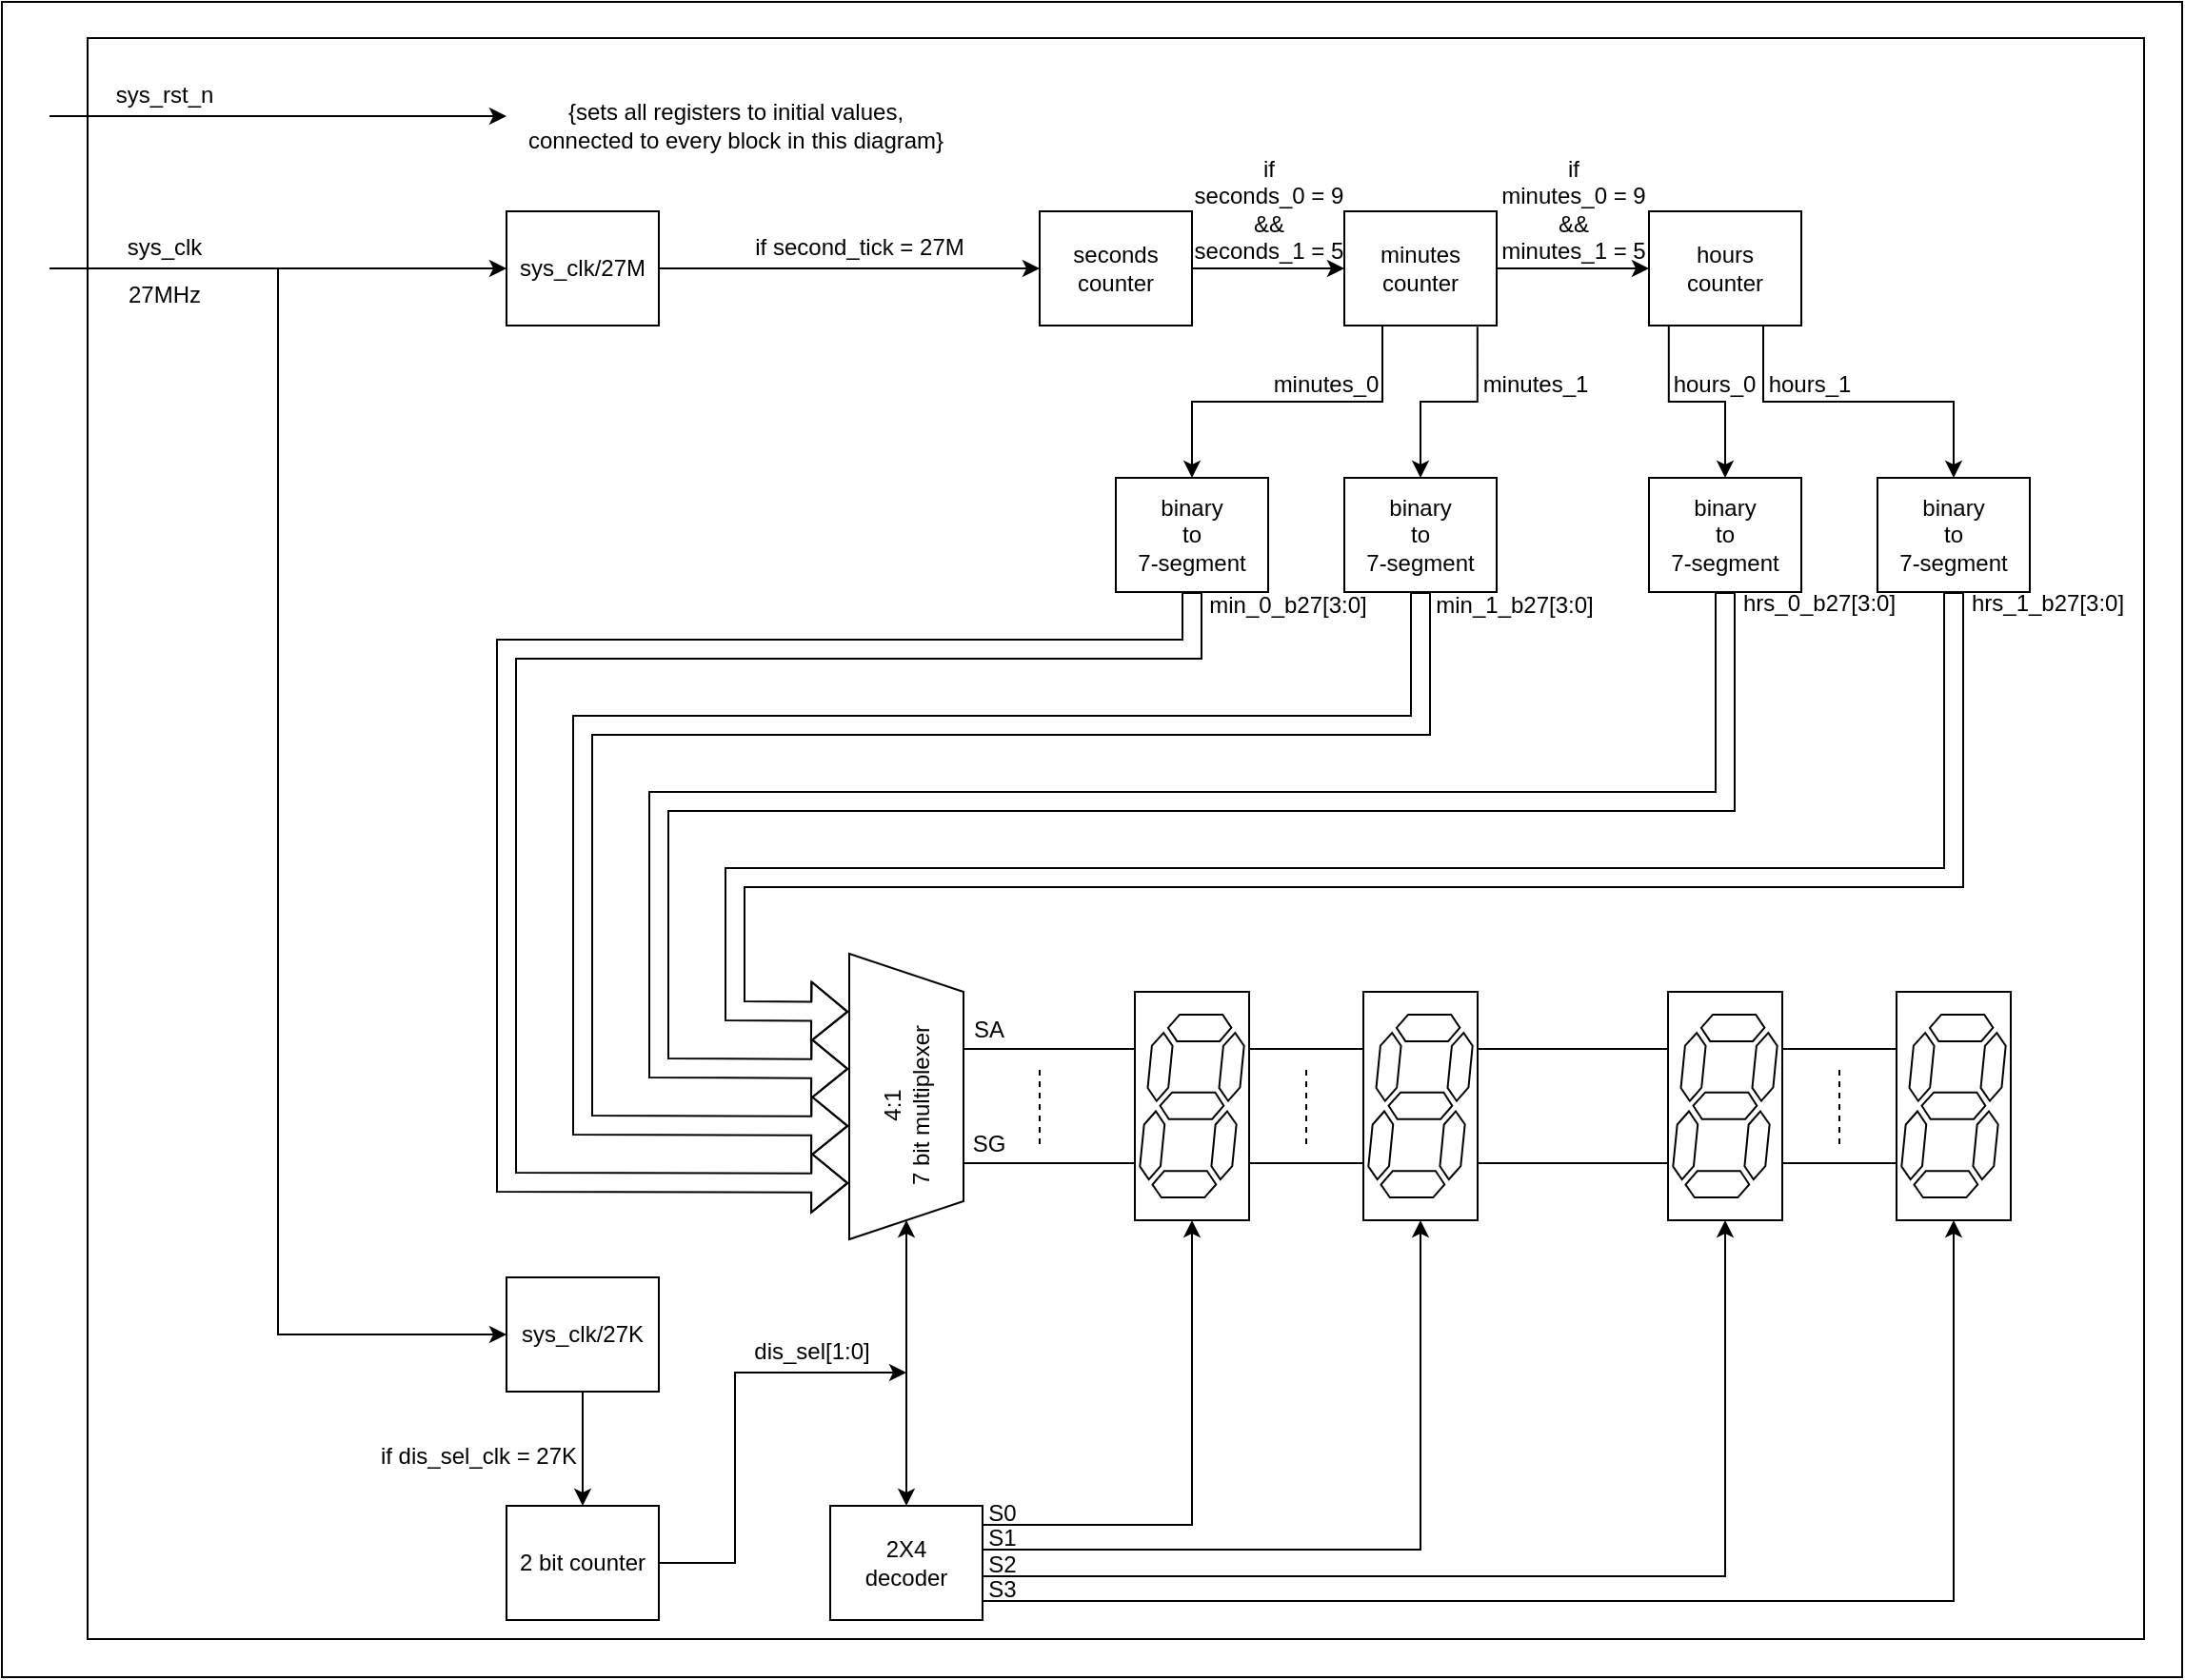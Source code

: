 <mxfile version="20.8.10" type="device" pages="2"><diagram id="sX6RUvmMscuLq3hn2tHp" name="digital_clock - overall system architecture"><mxGraphModel dx="1912" dy="1075" grid="1" gridSize="10" guides="1" tooltips="1" connect="1" arrows="1" fold="1" page="1" pageScale="1" pageWidth="850" pageHeight="1100" math="0" shadow="0"><root><mxCell id="0"/><mxCell id="1" parent="0"/><mxCell id="36Hyo02Ggy6H_4iULHzc-2" value="" style="group" vertex="1" connectable="0" parent="1"><mxGeometry x="80" y="80" width="1145" height="880" as="geometry"/></mxCell><mxCell id="36Hyo02Ggy6H_4iULHzc-1" value="" style="rounded=0;whiteSpace=wrap;html=1;" vertex="1" parent="36Hyo02Ggy6H_4iULHzc-2"><mxGeometry width="1145" height="880" as="geometry"/></mxCell><mxCell id="R2igS1ewTeo00jOuRg0L-47" value="" style="rounded=0;whiteSpace=wrap;html=1;" parent="36Hyo02Ggy6H_4iULHzc-2" vertex="1"><mxGeometry x="45" y="19" width="1080" height="841" as="geometry"/></mxCell><mxCell id="Sw6qzwPcZKCYS41KO7j7-96" value="" style="endArrow=none;html=1;rounded=0;entryX=0.75;entryY=0;entryDx=0;entryDy=0;exitX=0.75;exitY=1;exitDx=0;exitDy=0;" parent="36Hyo02Ggy6H_4iULHzc-2" source="Sw6qzwPcZKCYS41KO7j7-89" edge="1"><mxGeometry width="50" height="50" relative="1" as="geometry"><mxPoint x="505" y="780" as="sourcePoint"/><mxPoint x="505" y="610" as="targetPoint"/></mxGeometry></mxCell><mxCell id="Sw6qzwPcZKCYS41KO7j7-2" value="sys_clk" style="text;html=1;align=center;verticalAlign=middle;resizable=0;points=[];autosize=1;strokeColor=none;fillColor=none;" parent="36Hyo02Ggy6H_4iULHzc-2" vertex="1"><mxGeometry x="55" y="114" width="60" height="30" as="geometry"/></mxCell><mxCell id="Sw6qzwPcZKCYS41KO7j7-7" style="edgeStyle=orthogonalEdgeStyle;rounded=0;orthogonalLoop=1;jettySize=auto;html=1;entryX=0;entryY=0.5;entryDx=0;entryDy=0;" parent="36Hyo02Ggy6H_4iULHzc-2" source="Sw6qzwPcZKCYS41KO7j7-3" edge="1"><mxGeometry relative="1" as="geometry"><mxPoint x="545" y="140.0" as="targetPoint"/></mxGeometry></mxCell><mxCell id="Sw6qzwPcZKCYS41KO7j7-3" value="sys_clk/27M" style="rounded=0;whiteSpace=wrap;html=1;" parent="36Hyo02Ggy6H_4iULHzc-2" vertex="1"><mxGeometry x="265" y="110" width="80" height="60" as="geometry"/></mxCell><mxCell id="Sw6qzwPcZKCYS41KO7j7-12" value="minutes counter" style="rounded=0;whiteSpace=wrap;html=1;" parent="36Hyo02Ggy6H_4iULHzc-2" vertex="1"><mxGeometry x="705" y="110" width="80" height="60" as="geometry"/></mxCell><mxCell id="Sw6qzwPcZKCYS41KO7j7-13" value="hours &lt;br&gt;counter" style="rounded=0;whiteSpace=wrap;html=1;" parent="36Hyo02Ggy6H_4iULHzc-2" vertex="1"><mxGeometry x="865" y="110" width="80" height="60" as="geometry"/></mxCell><mxCell id="Sw6qzwPcZKCYS41KO7j7-11" style="edgeStyle=orthogonalEdgeStyle;rounded=0;orthogonalLoop=1;jettySize=auto;html=1;entryX=0;entryY=0.5;entryDx=0;entryDy=0;" parent="36Hyo02Ggy6H_4iULHzc-2" source="Sw6qzwPcZKCYS41KO7j7-12" target="Sw6qzwPcZKCYS41KO7j7-13" edge="1"><mxGeometry relative="1" as="geometry"/></mxCell><mxCell id="Sw6qzwPcZKCYS41KO7j7-16" style="edgeStyle=orthogonalEdgeStyle;rounded=0;orthogonalLoop=1;jettySize=auto;html=1;entryX=0;entryY=0.5;entryDx=0;entryDy=0;" parent="36Hyo02Ggy6H_4iULHzc-2" source="Sw6qzwPcZKCYS41KO7j7-15" target="Sw6qzwPcZKCYS41KO7j7-12" edge="1"><mxGeometry relative="1" as="geometry"/></mxCell><mxCell id="Sw6qzwPcZKCYS41KO7j7-15" value="seconds counter" style="rounded=0;whiteSpace=wrap;html=1;" parent="36Hyo02Ggy6H_4iULHzc-2" vertex="1"><mxGeometry x="545" y="110" width="80" height="60" as="geometry"/></mxCell><mxCell id="Sw6qzwPcZKCYS41KO7j7-18" value="&lt;br style=&quot;border-color: var(--border-color);&quot;&gt;27MHz" style="text;html=1;align=center;verticalAlign=middle;resizable=0;points=[];autosize=1;strokeColor=none;fillColor=none;" parent="36Hyo02Ggy6H_4iULHzc-2" vertex="1"><mxGeometry x="55" y="126" width="60" height="40" as="geometry"/></mxCell><mxCell id="Sw6qzwPcZKCYS41KO7j7-97" value="" style="endArrow=none;html=1;rounded=0;entryX=0.25;entryY=1;entryDx=0;entryDy=0;" parent="36Hyo02Ggy6H_4iULHzc-2" target="Sw6qzwPcZKCYS41KO7j7-89" edge="1"><mxGeometry width="50" height="50" relative="1" as="geometry"><mxPoint x="505" y="550" as="sourcePoint"/><mxPoint x="555" y="500" as="targetPoint"/></mxGeometry></mxCell><mxCell id="Sw6qzwPcZKCYS41KO7j7-20" value="binary&lt;br&gt;to&lt;br&gt;7-segment" style="rounded=0;whiteSpace=wrap;html=1;" parent="36Hyo02Ggy6H_4iULHzc-2" vertex="1"><mxGeometry x="585" y="250" width="80" height="60" as="geometry"/></mxCell><mxCell id="Sw6qzwPcZKCYS41KO7j7-22" style="edgeStyle=orthogonalEdgeStyle;rounded=0;orthogonalLoop=1;jettySize=auto;html=1;exitX=0.5;exitY=1;exitDx=0;exitDy=0;entryX=0.5;entryY=0;entryDx=0;entryDy=0;" parent="36Hyo02Ggy6H_4iULHzc-2" source="Sw6qzwPcZKCYS41KO7j7-12" target="Sw6qzwPcZKCYS41KO7j7-20" edge="1"><mxGeometry relative="1" as="geometry"><Array as="points"><mxPoint x="725" y="170"/><mxPoint x="725" y="210"/><mxPoint x="625" y="210"/></Array></mxGeometry></mxCell><mxCell id="Sw6qzwPcZKCYS41KO7j7-21" value="binary&lt;br style=&quot;border-color: var(--border-color);&quot;&gt;to&lt;br style=&quot;border-color: var(--border-color);&quot;&gt;7-segment" style="rounded=0;whiteSpace=wrap;html=1;" parent="36Hyo02Ggy6H_4iULHzc-2" vertex="1"><mxGeometry x="705" y="250" width="80" height="60" as="geometry"/></mxCell><mxCell id="Sw6qzwPcZKCYS41KO7j7-24" style="edgeStyle=orthogonalEdgeStyle;rounded=0;orthogonalLoop=1;jettySize=auto;html=1;entryX=0.5;entryY=0;entryDx=0;entryDy=0;exitX=0.874;exitY=1.01;exitDx=0;exitDy=0;exitPerimeter=0;" parent="36Hyo02Ggy6H_4iULHzc-2" source="Sw6qzwPcZKCYS41KO7j7-12" target="Sw6qzwPcZKCYS41KO7j7-21" edge="1"><mxGeometry relative="1" as="geometry"/></mxCell><mxCell id="Sw6qzwPcZKCYS41KO7j7-29" value="binary&lt;br&gt;to&lt;br&gt;7-segment" style="rounded=0;whiteSpace=wrap;html=1;" parent="36Hyo02Ggy6H_4iULHzc-2" vertex="1"><mxGeometry x="865" y="250" width="80" height="60" as="geometry"/></mxCell><mxCell id="Sw6qzwPcZKCYS41KO7j7-31" style="edgeStyle=orthogonalEdgeStyle;rounded=0;orthogonalLoop=1;jettySize=auto;html=1;exitX=0.13;exitY=1.002;exitDx=0;exitDy=0;entryX=0.5;entryY=0;entryDx=0;entryDy=0;exitPerimeter=0;" parent="36Hyo02Ggy6H_4iULHzc-2" source="Sw6qzwPcZKCYS41KO7j7-13" target="Sw6qzwPcZKCYS41KO7j7-29" edge="1"><mxGeometry relative="1" as="geometry"/></mxCell><mxCell id="Sw6qzwPcZKCYS41KO7j7-30" value="binary&lt;br style=&quot;border-color: var(--border-color);&quot;&gt;to&lt;br style=&quot;border-color: var(--border-color);&quot;&gt;7-segment" style="rounded=0;whiteSpace=wrap;html=1;" parent="36Hyo02Ggy6H_4iULHzc-2" vertex="1"><mxGeometry x="985" y="250" width="80" height="60" as="geometry"/></mxCell><mxCell id="Sw6qzwPcZKCYS41KO7j7-32" style="edgeStyle=orthogonalEdgeStyle;rounded=0;orthogonalLoop=1;jettySize=auto;html=1;exitX=0.75;exitY=1;exitDx=0;exitDy=0;entryX=0.5;entryY=0;entryDx=0;entryDy=0;" parent="36Hyo02Ggy6H_4iULHzc-2" source="Sw6qzwPcZKCYS41KO7j7-13" target="Sw6qzwPcZKCYS41KO7j7-30" edge="1"><mxGeometry relative="1" as="geometry"/></mxCell><mxCell id="Sw6qzwPcZKCYS41KO7j7-38" value="sys_clk/27K" style="rounded=0;whiteSpace=wrap;html=1;" parent="36Hyo02Ggy6H_4iULHzc-2" vertex="1"><mxGeometry x="265" y="670" width="80" height="60" as="geometry"/></mxCell><mxCell id="Sw6qzwPcZKCYS41KO7j7-85" value="" style="group" parent="36Hyo02Ggy6H_4iULHzc-2" vertex="1" connectable="0"><mxGeometry x="875" y="520" width="60" height="120" as="geometry"/></mxCell><mxCell id="Sw6qzwPcZKCYS41KO7j7-86" value="" style="rounded=0;whiteSpace=wrap;html=1;direction=south;" parent="Sw6qzwPcZKCYS41KO7j7-85" vertex="1"><mxGeometry width="60" height="120" as="geometry"/></mxCell><mxCell id="Sw6qzwPcZKCYS41KO7j7-87" value="" style="verticalLabelPosition=bottom;shadow=0;dashed=0;align=center;html=1;verticalAlign=top;shape=mxgraph.electrical.opto_electronics.7_segment_display;pointerEvents=1;" parent="Sw6qzwPcZKCYS41KO7j7-85" vertex="1"><mxGeometry x="2.65" y="11.95" width="54.7" height="96.1" as="geometry"/></mxCell><mxCell id="Sw6qzwPcZKCYS41KO7j7-88" value="" style="group" parent="36Hyo02Ggy6H_4iULHzc-2" vertex="1" connectable="0"><mxGeometry x="995" y="520" width="60" height="120" as="geometry"/></mxCell><mxCell id="Sw6qzwPcZKCYS41KO7j7-89" value="" style="rounded=0;whiteSpace=wrap;html=1;direction=south;" parent="Sw6qzwPcZKCYS41KO7j7-88" vertex="1"><mxGeometry width="60" height="120" as="geometry"/></mxCell><mxCell id="Sw6qzwPcZKCYS41KO7j7-90" value="" style="verticalLabelPosition=bottom;shadow=0;dashed=0;align=center;html=1;verticalAlign=top;shape=mxgraph.electrical.opto_electronics.7_segment_display;pointerEvents=1;" parent="Sw6qzwPcZKCYS41KO7j7-88" vertex="1"><mxGeometry x="2.65" y="11.95" width="54.7" height="96.1" as="geometry"/></mxCell><mxCell id="Sw6qzwPcZKCYS41KO7j7-79" value="" style="group" parent="36Hyo02Ggy6H_4iULHzc-2" vertex="1" connectable="0"><mxGeometry x="595" y="520" width="60" height="120" as="geometry"/></mxCell><mxCell id="Sw6qzwPcZKCYS41KO7j7-80" value="" style="rounded=0;whiteSpace=wrap;html=1;direction=south;" parent="Sw6qzwPcZKCYS41KO7j7-79" vertex="1"><mxGeometry width="60" height="120" as="geometry"/></mxCell><mxCell id="Sw6qzwPcZKCYS41KO7j7-81" value="" style="verticalLabelPosition=bottom;shadow=0;dashed=0;align=center;html=1;verticalAlign=top;shape=mxgraph.electrical.opto_electronics.7_segment_display;pointerEvents=1;" parent="Sw6qzwPcZKCYS41KO7j7-79" vertex="1"><mxGeometry x="2.65" y="11.95" width="54.7" height="96.1" as="geometry"/></mxCell><mxCell id="Sw6qzwPcZKCYS41KO7j7-82" value="" style="group" parent="36Hyo02Ggy6H_4iULHzc-2" vertex="1" connectable="0"><mxGeometry x="715" y="520" width="60" height="120" as="geometry"/></mxCell><mxCell id="Sw6qzwPcZKCYS41KO7j7-83" value="" style="rounded=0;whiteSpace=wrap;html=1;direction=south;" parent="Sw6qzwPcZKCYS41KO7j7-82" vertex="1"><mxGeometry width="60" height="120" as="geometry"/></mxCell><mxCell id="Sw6qzwPcZKCYS41KO7j7-84" value="" style="verticalLabelPosition=bottom;shadow=0;dashed=0;align=center;html=1;verticalAlign=top;shape=mxgraph.electrical.opto_electronics.7_segment_display;pointerEvents=1;" parent="Sw6qzwPcZKCYS41KO7j7-82" vertex="1"><mxGeometry x="2.65" y="11.95" width="54.7" height="96.1" as="geometry"/></mxCell><mxCell id="Sw6qzwPcZKCYS41KO7j7-98" value="" style="endArrow=none;html=1;rounded=0;dashed=1;" parent="36Hyo02Ggy6H_4iULHzc-2" edge="1"><mxGeometry width="50" height="50" relative="1" as="geometry"><mxPoint x="545" y="600" as="sourcePoint"/><mxPoint x="545" y="560" as="targetPoint"/></mxGeometry></mxCell><mxCell id="R2igS1ewTeo00jOuRg0L-1" value="" style="endArrow=none;html=1;rounded=0;dashed=1;" parent="36Hyo02Ggy6H_4iULHzc-2" edge="1"><mxGeometry width="50" height="50" relative="1" as="geometry"><mxPoint x="685" y="600" as="sourcePoint"/><mxPoint x="685" y="560" as="targetPoint"/></mxGeometry></mxCell><mxCell id="R2igS1ewTeo00jOuRg0L-3" value="" style="endArrow=none;html=1;rounded=0;dashed=1;" parent="36Hyo02Ggy6H_4iULHzc-2" edge="1"><mxGeometry width="50" height="50" relative="1" as="geometry"><mxPoint x="965" y="600" as="sourcePoint"/><mxPoint x="965" y="560" as="targetPoint"/></mxGeometry></mxCell><mxCell id="R2igS1ewTeo00jOuRg0L-4" value="SA" style="text;html=1;align=center;verticalAlign=middle;resizable=0;points=[];autosize=1;strokeColor=none;fillColor=none;" parent="36Hyo02Ggy6H_4iULHzc-2" vertex="1"><mxGeometry x="498" y="525" width="40" height="30" as="geometry"/></mxCell><mxCell id="R2igS1ewTeo00jOuRg0L-5" value="SG" style="text;html=1;align=center;verticalAlign=middle;resizable=0;points=[];autosize=1;strokeColor=none;fillColor=none;" parent="36Hyo02Ggy6H_4iULHzc-2" vertex="1"><mxGeometry x="498" y="585" width="40" height="30" as="geometry"/></mxCell><mxCell id="R2igS1ewTeo00jOuRg0L-6" value="" style="shape=flexArrow;endArrow=classic;html=1;rounded=0;exitX=0.5;exitY=1;exitDx=0;exitDy=0;entryX=0.837;entryY=1.007;entryDx=0;entryDy=0;entryPerimeter=0;" parent="36Hyo02Ggy6H_4iULHzc-2" source="Sw6qzwPcZKCYS41KO7j7-20" edge="1"><mxGeometry width="50" height="50" relative="1" as="geometry"><mxPoint x="435" y="350" as="sourcePoint"/><mxPoint x="444.58" y="620.44" as="targetPoint"/><Array as="points"><mxPoint x="625" y="340"/><mxPoint x="265" y="340"/><mxPoint x="265" y="620"/></Array></mxGeometry></mxCell><mxCell id="R2igS1ewTeo00jOuRg0L-7" value="" style="shape=flexArrow;endArrow=classic;html=1;rounded=0;exitX=0.5;exitY=1;exitDx=0;exitDy=0;entryX=0.837;entryY=1.007;entryDx=0;entryDy=0;entryPerimeter=0;" parent="36Hyo02Ggy6H_4iULHzc-2" source="Sw6qzwPcZKCYS41KO7j7-21" edge="1"><mxGeometry width="50" height="50" relative="1" as="geometry"><mxPoint x="625" y="280" as="sourcePoint"/><mxPoint x="444.58" y="590.44" as="targetPoint"/><Array as="points"><mxPoint x="745" y="380"/><mxPoint x="305" y="380"/><mxPoint x="305" y="590"/></Array></mxGeometry></mxCell><mxCell id="R2igS1ewTeo00jOuRg0L-9" value="" style="shape=flexArrow;endArrow=classic;html=1;rounded=0;exitX=0.5;exitY=1;exitDx=0;exitDy=0;entryX=0.837;entryY=1.007;entryDx=0;entryDy=0;entryPerimeter=0;" parent="36Hyo02Ggy6H_4iULHzc-2" source="Sw6qzwPcZKCYS41KO7j7-29" edge="1"><mxGeometry width="50" height="50" relative="1" as="geometry"><mxPoint x="745" y="280" as="sourcePoint"/><mxPoint x="444.58" y="560.44" as="targetPoint"/><Array as="points"><mxPoint x="905" y="420"/><mxPoint x="345" y="420"/><mxPoint x="345" y="560"/></Array></mxGeometry></mxCell><mxCell id="R2igS1ewTeo00jOuRg0L-10" value="" style="shape=trapezoid;perimeter=trapezoidPerimeter;whiteSpace=wrap;html=1;fixedSize=1;direction=south;" parent="36Hyo02Ggy6H_4iULHzc-2" vertex="1"><mxGeometry x="445" y="500" width="60" height="150" as="geometry"/></mxCell><mxCell id="R2igS1ewTeo00jOuRg0L-11" value="" style="shape=flexArrow;endArrow=classic;html=1;rounded=0;exitX=0.5;exitY=1;exitDx=0;exitDy=0;entryX=0.837;entryY=1.007;entryDx=0;entryDy=0;entryPerimeter=0;" parent="36Hyo02Ggy6H_4iULHzc-2" source="Sw6qzwPcZKCYS41KO7j7-30" edge="1"><mxGeometry width="50" height="50" relative="1" as="geometry"><mxPoint x="905" y="280" as="sourcePoint"/><mxPoint x="444.58" y="530.44" as="targetPoint"/><Array as="points"><mxPoint x="1025" y="460"/><mxPoint x="385" y="460"/><mxPoint x="385" y="530"/></Array></mxGeometry></mxCell><mxCell id="R2igS1ewTeo00jOuRg0L-13" value="2 bit counter" style="rounded=0;whiteSpace=wrap;html=1;" parent="36Hyo02Ggy6H_4iULHzc-2" vertex="1"><mxGeometry x="265" y="790" width="80" height="60" as="geometry"/></mxCell><mxCell id="R2igS1ewTeo00jOuRg0L-14" value="" style="edgeStyle=orthogonalEdgeStyle;rounded=0;orthogonalLoop=1;jettySize=auto;html=1;" parent="36Hyo02Ggy6H_4iULHzc-2" source="Sw6qzwPcZKCYS41KO7j7-38" target="R2igS1ewTeo00jOuRg0L-13" edge="1"><mxGeometry relative="1" as="geometry"/></mxCell><mxCell id="R2igS1ewTeo00jOuRg0L-16" value="" style="endArrow=classic;html=1;rounded=0;entryX=0;entryY=0.5;entryDx=0;entryDy=0;" parent="36Hyo02Ggy6H_4iULHzc-2" target="Sw6qzwPcZKCYS41KO7j7-3" edge="1"><mxGeometry width="50" height="50" relative="1" as="geometry"><mxPoint x="25" y="140" as="sourcePoint"/><mxPoint x="75" y="90" as="targetPoint"/></mxGeometry></mxCell><mxCell id="R2igS1ewTeo00jOuRg0L-17" value="" style="endArrow=classic;html=1;rounded=0;entryX=0;entryY=0.5;entryDx=0;entryDy=0;" parent="36Hyo02Ggy6H_4iULHzc-2" target="Sw6qzwPcZKCYS41KO7j7-38" edge="1"><mxGeometry width="50" height="50" relative="1" as="geometry"><mxPoint x="145" y="140" as="sourcePoint"/><mxPoint x="265" y="705" as="targetPoint"/><Array as="points"><mxPoint x="145" y="700"/></Array></mxGeometry></mxCell><mxCell id="R2igS1ewTeo00jOuRg0L-26" value="4:1 &lt;br&gt;7 bit multiplexer" style="text;html=1;align=center;verticalAlign=middle;resizable=0;points=[];autosize=1;strokeColor=none;fillColor=none;rotation=270;" parent="36Hyo02Ggy6H_4iULHzc-2" vertex="1"><mxGeometry x="420" y="560" width="110" height="40" as="geometry"/></mxCell><mxCell id="R2igS1ewTeo00jOuRg0L-28" value="2X4&lt;br&gt;decoder" style="rounded=0;whiteSpace=wrap;html=1;" parent="36Hyo02Ggy6H_4iULHzc-2" vertex="1"><mxGeometry x="435" y="790" width="80" height="60" as="geometry"/></mxCell><mxCell id="R2igS1ewTeo00jOuRg0L-32" value="" style="endArrow=classic;startArrow=classic;html=1;rounded=0;entryX=1;entryY=0.5;entryDx=0;entryDy=0;exitX=0.5;exitY=0;exitDx=0;exitDy=0;" parent="36Hyo02Ggy6H_4iULHzc-2" source="R2igS1ewTeo00jOuRg0L-28" target="R2igS1ewTeo00jOuRg0L-10" edge="1"><mxGeometry width="50" height="50" relative="1" as="geometry"><mxPoint x="425" y="730" as="sourcePoint"/><mxPoint x="475" y="680" as="targetPoint"/><Array as="points"/></mxGeometry></mxCell><mxCell id="R2igS1ewTeo00jOuRg0L-34" value="" style="endArrow=classic;html=1;rounded=0;exitX=1;exitY=0.5;exitDx=0;exitDy=0;" parent="36Hyo02Ggy6H_4iULHzc-2" source="R2igS1ewTeo00jOuRg0L-13" edge="1"><mxGeometry width="50" height="50" relative="1" as="geometry"><mxPoint x="215" y="1060" as="sourcePoint"/><mxPoint x="475" y="720" as="targetPoint"/><Array as="points"><mxPoint x="385" y="820"/><mxPoint x="385" y="720"/></Array></mxGeometry></mxCell><mxCell id="R2igS1ewTeo00jOuRg0L-35" value="" style="endArrow=classic;html=1;rounded=0;entryX=1;entryY=0.5;entryDx=0;entryDy=0;" parent="36Hyo02Ggy6H_4iULHzc-2" target="Sw6qzwPcZKCYS41KO7j7-80" edge="1"><mxGeometry width="50" height="50" relative="1" as="geometry"><mxPoint x="515" y="800" as="sourcePoint"/><mxPoint x="565" y="750" as="targetPoint"/><Array as="points"><mxPoint x="625" y="800"/></Array></mxGeometry></mxCell><mxCell id="R2igS1ewTeo00jOuRg0L-36" value="" style="endArrow=classic;html=1;rounded=0;entryX=1;entryY=0.5;entryDx=0;entryDy=0;" parent="36Hyo02Ggy6H_4iULHzc-2" target="Sw6qzwPcZKCYS41KO7j7-86" edge="1"><mxGeometry width="50" height="50" relative="1" as="geometry"><mxPoint x="515" y="827" as="sourcePoint"/><mxPoint x="565" y="777" as="targetPoint"/><Array as="points"><mxPoint x="905" y="827"/></Array></mxGeometry></mxCell><mxCell id="R2igS1ewTeo00jOuRg0L-37" value="" style="endArrow=classic;html=1;rounded=0;entryX=1;entryY=0.5;entryDx=0;entryDy=0;" parent="36Hyo02Ggy6H_4iULHzc-2" target="Sw6qzwPcZKCYS41KO7j7-89" edge="1"><mxGeometry width="50" height="50" relative="1" as="geometry"><mxPoint x="515" y="840" as="sourcePoint"/><mxPoint x="565" y="790" as="targetPoint"/><Array as="points"><mxPoint x="1025" y="840"/></Array></mxGeometry></mxCell><mxCell id="R2igS1ewTeo00jOuRg0L-38" value="" style="endArrow=classic;html=1;rounded=0;entryX=1;entryY=0.5;entryDx=0;entryDy=0;" parent="36Hyo02Ggy6H_4iULHzc-2" target="Sw6qzwPcZKCYS41KO7j7-83" edge="1"><mxGeometry width="50" height="50" relative="1" as="geometry"><mxPoint x="515" y="813" as="sourcePoint"/><mxPoint x="565" y="763" as="targetPoint"/><Array as="points"><mxPoint x="745" y="813"/></Array></mxGeometry></mxCell><mxCell id="R2igS1ewTeo00jOuRg0L-39" value="S0" style="text;html=1;align=center;verticalAlign=middle;resizable=0;points=[];autosize=1;strokeColor=none;fillColor=none;" parent="36Hyo02Ggy6H_4iULHzc-2" vertex="1"><mxGeometry x="505" y="779" width="40" height="30" as="geometry"/></mxCell><mxCell id="R2igS1ewTeo00jOuRg0L-40" value="S1" style="text;html=1;align=center;verticalAlign=middle;resizable=0;points=[];autosize=1;strokeColor=none;fillColor=none;" parent="36Hyo02Ggy6H_4iULHzc-2" vertex="1"><mxGeometry x="505" y="792" width="40" height="30" as="geometry"/></mxCell><mxCell id="R2igS1ewTeo00jOuRg0L-41" value="S2" style="text;html=1;align=center;verticalAlign=middle;resizable=0;points=[];autosize=1;strokeColor=none;fillColor=none;" parent="36Hyo02Ggy6H_4iULHzc-2" vertex="1"><mxGeometry x="505" y="806" width="40" height="30" as="geometry"/></mxCell><mxCell id="R2igS1ewTeo00jOuRg0L-42" value="S3" style="text;html=1;align=center;verticalAlign=middle;resizable=0;points=[];autosize=1;strokeColor=none;fillColor=none;" parent="36Hyo02Ggy6H_4iULHzc-2" vertex="1"><mxGeometry x="505" y="819" width="40" height="30" as="geometry"/></mxCell><mxCell id="R2igS1ewTeo00jOuRg0L-44" value="" style="endArrow=classic;html=1;rounded=0;" parent="36Hyo02Ggy6H_4iULHzc-2" edge="1"><mxGeometry width="50" height="50" relative="1" as="geometry"><mxPoint x="25" y="60" as="sourcePoint"/><mxPoint x="265" y="60" as="targetPoint"/></mxGeometry></mxCell><mxCell id="R2igS1ewTeo00jOuRg0L-45" value="sys_rst_n" style="text;html=1;align=center;verticalAlign=middle;resizable=0;points=[];autosize=1;strokeColor=none;fillColor=none;" parent="36Hyo02Ggy6H_4iULHzc-2" vertex="1"><mxGeometry x="50" y="34" width="70" height="30" as="geometry"/></mxCell><mxCell id="R2igS1ewTeo00jOuRg0L-46" value="{sets all registers to initial values, &lt;br&gt;connected to every block in this diagram}" style="text;html=1;align=center;verticalAlign=middle;resizable=0;points=[];autosize=1;strokeColor=none;fillColor=none;" parent="36Hyo02Ggy6H_4iULHzc-2" vertex="1"><mxGeometry x="265" y="45" width="240" height="40" as="geometry"/></mxCell><mxCell id="WEWi_Znppz9vRIOF8yCt-1" value="if second_tick = 27M" style="text;html=1;align=center;verticalAlign=middle;resizable=0;points=[];autosize=1;strokeColor=none;fillColor=none;" vertex="1" parent="36Hyo02Ggy6H_4iULHzc-2"><mxGeometry x="385" y="114" width="130" height="30" as="geometry"/></mxCell><mxCell id="TRpmfW_ZMl8k02tqABVZ-1" value="if&lt;br style=&quot;border-color: var(--border-color);&quot;&gt;minutes_0 = 9&lt;br style=&quot;border-color: var(--border-color);&quot;&gt;&amp;amp;&amp;amp;&lt;br style=&quot;border-color: var(--border-color);&quot;&gt;minutes_1 = 5" style="text;html=1;align=center;verticalAlign=middle;resizable=0;points=[];autosize=1;strokeColor=none;fillColor=none;" vertex="1" parent="36Hyo02Ggy6H_4iULHzc-2"><mxGeometry x="775" y="74" width="100" height="70" as="geometry"/></mxCell><mxCell id="TRpmfW_ZMl8k02tqABVZ-2" value="if&lt;br&gt;seconds_0 = 9&lt;br&gt;&amp;amp;&amp;amp;&lt;br&gt;seconds_1 = 5" style="text;html=1;align=center;verticalAlign=middle;resizable=0;points=[];autosize=1;strokeColor=none;fillColor=none;" vertex="1" parent="36Hyo02Ggy6H_4iULHzc-2"><mxGeometry x="615" y="74" width="100" height="70" as="geometry"/></mxCell><mxCell id="rURt1d93pj9og0bOMmYT-1" value="hours_1" style="text;html=1;align=center;verticalAlign=middle;resizable=0;points=[];autosize=1;strokeColor=none;fillColor=none;" vertex="1" parent="36Hyo02Ggy6H_4iULHzc-2"><mxGeometry x="914" y="186" width="70" height="30" as="geometry"/></mxCell><mxCell id="rURt1d93pj9og0bOMmYT-2" value="hours_0" style="text;html=1;align=center;verticalAlign=middle;resizable=0;points=[];autosize=1;strokeColor=none;fillColor=none;" vertex="1" parent="36Hyo02Ggy6H_4iULHzc-2"><mxGeometry x="864" y="186" width="70" height="30" as="geometry"/></mxCell><mxCell id="rURt1d93pj9og0bOMmYT-3" value="minutes_0" style="text;html=1;align=center;verticalAlign=middle;resizable=0;points=[];autosize=1;strokeColor=none;fillColor=none;" vertex="1" parent="36Hyo02Ggy6H_4iULHzc-2"><mxGeometry x="655" y="186" width="80" height="30" as="geometry"/></mxCell><mxCell id="rURt1d93pj9og0bOMmYT-4" value="minutes_1" style="text;html=1;align=center;verticalAlign=middle;resizable=0;points=[];autosize=1;strokeColor=none;fillColor=none;" vertex="1" parent="36Hyo02Ggy6H_4iULHzc-2"><mxGeometry x="765" y="186" width="80" height="30" as="geometry"/></mxCell><mxCell id="gqJ7Xd8Waj7m-xHSeRM8-1" value="min_0_b27[3:0]" style="text;html=1;align=center;verticalAlign=middle;resizable=0;points=[];autosize=1;strokeColor=none;fillColor=none;" vertex="1" parent="36Hyo02Ggy6H_4iULHzc-2"><mxGeometry x="620" y="302" width="110" height="30" as="geometry"/></mxCell><mxCell id="gqJ7Xd8Waj7m-xHSeRM8-2" value="min_1_b27[3:0]" style="text;html=1;align=center;verticalAlign=middle;resizable=0;points=[];autosize=1;strokeColor=none;fillColor=none;" vertex="1" parent="36Hyo02Ggy6H_4iULHzc-2"><mxGeometry x="739" y="302" width="110" height="30" as="geometry"/></mxCell><mxCell id="gqJ7Xd8Waj7m-xHSeRM8-3" value="hrs_0_b27[3:0]" style="text;html=1;align=center;verticalAlign=middle;resizable=0;points=[];autosize=1;strokeColor=none;fillColor=none;" vertex="1" parent="36Hyo02Ggy6H_4iULHzc-2"><mxGeometry x="904" y="301" width="100" height="30" as="geometry"/></mxCell><mxCell id="gqJ7Xd8Waj7m-xHSeRM8-4" value="hrs_1_b27[3:0]" style="text;html=1;align=center;verticalAlign=middle;resizable=0;points=[];autosize=1;strokeColor=none;fillColor=none;" vertex="1" parent="36Hyo02Ggy6H_4iULHzc-2"><mxGeometry x="1024" y="301" width="100" height="30" as="geometry"/></mxCell><mxCell id="V2FyEGhKUnzuZJWFyBNg-1" value="if dis_sel_clk = 27K" style="text;html=1;align=center;verticalAlign=middle;resizable=0;points=[];autosize=1;strokeColor=none;fillColor=none;" vertex="1" parent="36Hyo02Ggy6H_4iULHzc-2"><mxGeometry x="185" y="749" width="130" height="30" as="geometry"/></mxCell><mxCell id="Ofn_NpC9zKjweHpEqOKO-1" value="dis_sel[1:0]" style="text;html=1;align=center;verticalAlign=middle;resizable=0;points=[];autosize=1;strokeColor=none;fillColor=none;" vertex="1" parent="36Hyo02Ggy6H_4iULHzc-2"><mxGeometry x="385" y="694" width="80" height="30" as="geometry"/></mxCell></root></mxGraphModel></diagram><diagram id="wt5rbtwcU42CfikV3nGE" name="digital_clock - block_diagram"><mxGraphModel dx="2899" dy="1151" grid="1" gridSize="10" guides="1" tooltips="1" connect="1" arrows="1" fold="1" page="1" pageScale="1" pageWidth="850" pageHeight="1100" math="0" shadow="0"><root><mxCell id="0"/><mxCell id="1" parent="0"/><mxCell id="SOym2IDLJ5fOy3rvr3Ma-1" value="" style="group" vertex="1" connectable="0" parent="1"><mxGeometry x="-800" y="160" width="1320" height="840" as="geometry"/></mxCell><mxCell id="MMVCp6zmnCRIxiYp3rrm-114" value="" style="rounded=0;whiteSpace=wrap;html=1;" parent="SOym2IDLJ5fOy3rvr3Ma-1" vertex="1"><mxGeometry width="1320" height="840" as="geometry"/></mxCell><mxCell id="MMVCp6zmnCRIxiYp3rrm-115" value="" style="rounded=0;whiteSpace=wrap;html=1;" parent="SOym2IDLJ5fOy3rvr3Ma-1" vertex="1"><mxGeometry x="65" y="19" width="1175" height="801" as="geometry"/></mxCell><mxCell id="MMVCp6zmnCRIxiYp3rrm-116" value="sys_clk" style="text;html=1;align=center;verticalAlign=middle;resizable=0;points=[];autosize=1;strokeColor=none;fillColor=none;" parent="SOym2IDLJ5fOy3rvr3Ma-1" vertex="1"><mxGeometry x="70" y="114" width="60" height="30" as="geometry"/></mxCell><mxCell id="MMVCp6zmnCRIxiYp3rrm-117" style="edgeStyle=orthogonalEdgeStyle;rounded=0;orthogonalLoop=1;jettySize=auto;html=1;entryX=0;entryY=0.5;entryDx=0;entryDy=0;" parent="SOym2IDLJ5fOy3rvr3Ma-1" source="MMVCp6zmnCRIxiYp3rrm-118" edge="1"><mxGeometry relative="1" as="geometry"><mxPoint x="560" y="140.0" as="targetPoint"/></mxGeometry></mxCell><mxCell id="MMVCp6zmnCRIxiYp3rrm-118" value="sys_clk/27M" style="rounded=0;whiteSpace=wrap;html=1;" parent="SOym2IDLJ5fOy3rvr3Ma-1" vertex="1"><mxGeometry x="280" y="110" width="80" height="60" as="geometry"/></mxCell><mxCell id="MMVCp6zmnCRIxiYp3rrm-119" value="if second_tick = 27M" style="text;html=1;align=center;verticalAlign=middle;resizable=0;points=[];autosize=1;strokeColor=none;fillColor=none;" parent="SOym2IDLJ5fOy3rvr3Ma-1" vertex="1"><mxGeometry x="396" y="115" width="130" height="30" as="geometry"/></mxCell><mxCell id="MMVCp6zmnCRIxiYp3rrm-123" value="minutes counter" style="rounded=0;whiteSpace=wrap;html=1;" parent="SOym2IDLJ5fOy3rvr3Ma-1" vertex="1"><mxGeometry x="720" y="110" width="80" height="60" as="geometry"/></mxCell><mxCell id="MMVCp6zmnCRIxiYp3rrm-126" value="hours &lt;br&gt;counter" style="rounded=0;whiteSpace=wrap;html=1;" parent="SOym2IDLJ5fOy3rvr3Ma-1" vertex="1"><mxGeometry x="880" y="110" width="80" height="60" as="geometry"/></mxCell><mxCell id="MMVCp6zmnCRIxiYp3rrm-120" style="edgeStyle=orthogonalEdgeStyle;rounded=0;orthogonalLoop=1;jettySize=auto;html=1;entryX=0;entryY=0.5;entryDx=0;entryDy=0;" parent="SOym2IDLJ5fOy3rvr3Ma-1" source="MMVCp6zmnCRIxiYp3rrm-123" target="MMVCp6zmnCRIxiYp3rrm-126" edge="1"><mxGeometry relative="1" as="geometry"/></mxCell><mxCell id="MMVCp6zmnCRIxiYp3rrm-127" value="if&lt;br style=&quot;border-color: var(--border-color);&quot;&gt;minutes_0 = 9&lt;br style=&quot;border-color: var(--border-color);&quot;&gt;&amp;amp;&amp;amp;&lt;br style=&quot;border-color: var(--border-color);&quot;&gt;minutes_1 = 5" style="text;html=1;align=center;verticalAlign=middle;resizable=0;points=[];autosize=1;strokeColor=none;fillColor=none;" parent="SOym2IDLJ5fOy3rvr3Ma-1" vertex="1"><mxGeometry x="790" y="73" width="100" height="70" as="geometry"/></mxCell><mxCell id="MMVCp6zmnCRIxiYp3rrm-128" style="edgeStyle=orthogonalEdgeStyle;rounded=0;orthogonalLoop=1;jettySize=auto;html=1;entryX=0;entryY=0.5;entryDx=0;entryDy=0;" parent="SOym2IDLJ5fOy3rvr3Ma-1" source="MMVCp6zmnCRIxiYp3rrm-129" target="MMVCp6zmnCRIxiYp3rrm-123" edge="1"><mxGeometry relative="1" as="geometry"/></mxCell><mxCell id="MMVCp6zmnCRIxiYp3rrm-129" value="seconds counter" style="rounded=0;whiteSpace=wrap;html=1;" parent="SOym2IDLJ5fOy3rvr3Ma-1" vertex="1"><mxGeometry x="560" y="110" width="80" height="60" as="geometry"/></mxCell><mxCell id="MMVCp6zmnCRIxiYp3rrm-130" value="if&lt;br&gt;seconds_0 = 9&lt;br&gt;&amp;amp;&amp;amp;&lt;br&gt;seconds_1 = 5" style="text;html=1;align=center;verticalAlign=middle;resizable=0;points=[];autosize=1;strokeColor=none;fillColor=none;" parent="SOym2IDLJ5fOy3rvr3Ma-1" vertex="1"><mxGeometry x="630" y="73" width="100" height="70" as="geometry"/></mxCell><mxCell id="MMVCp6zmnCRIxiYp3rrm-131" value="&lt;br style=&quot;border-color: var(--border-color);&quot;&gt;27MHz" style="text;html=1;align=center;verticalAlign=middle;resizable=0;points=[];autosize=1;strokeColor=none;fillColor=none;" parent="SOym2IDLJ5fOy3rvr3Ma-1" vertex="1"><mxGeometry x="70" y="126" width="60" height="40" as="geometry"/></mxCell><mxCell id="MMVCp6zmnCRIxiYp3rrm-132" value="binary&lt;br&gt;to&lt;br&gt;7-segment" style="rounded=0;whiteSpace=wrap;html=1;" parent="SOym2IDLJ5fOy3rvr3Ma-1" vertex="1"><mxGeometry x="600" y="250" width="80" height="60" as="geometry"/></mxCell><mxCell id="MMVCp6zmnCRIxiYp3rrm-121" style="edgeStyle=orthogonalEdgeStyle;rounded=0;orthogonalLoop=1;jettySize=auto;html=1;exitX=0.5;exitY=1;exitDx=0;exitDy=0;entryX=0.5;entryY=0;entryDx=0;entryDy=0;" parent="SOym2IDLJ5fOy3rvr3Ma-1" source="MMVCp6zmnCRIxiYp3rrm-123" target="MMVCp6zmnCRIxiYp3rrm-132" edge="1"><mxGeometry relative="1" as="geometry"><Array as="points"><mxPoint x="740" y="170"/><mxPoint x="740" y="210"/><mxPoint x="640" y="210"/></Array></mxGeometry></mxCell><mxCell id="MMVCp6zmnCRIxiYp3rrm-133" value="binary&lt;br style=&quot;border-color: var(--border-color);&quot;&gt;to&lt;br style=&quot;border-color: var(--border-color);&quot;&gt;7-segment" style="rounded=0;whiteSpace=wrap;html=1;" parent="SOym2IDLJ5fOy3rvr3Ma-1" vertex="1"><mxGeometry x="720" y="250" width="80" height="60" as="geometry"/></mxCell><mxCell id="MMVCp6zmnCRIxiYp3rrm-122" style="edgeStyle=orthogonalEdgeStyle;rounded=0;orthogonalLoop=1;jettySize=auto;html=1;entryX=0.5;entryY=0;entryDx=0;entryDy=0;exitX=0.874;exitY=1.01;exitDx=0;exitDy=0;exitPerimeter=0;" parent="SOym2IDLJ5fOy3rvr3Ma-1" source="MMVCp6zmnCRIxiYp3rrm-123" target="MMVCp6zmnCRIxiYp3rrm-133" edge="1"><mxGeometry relative="1" as="geometry"/></mxCell><mxCell id="MMVCp6zmnCRIxiYp3rrm-134" value="binary&lt;br&gt;to&lt;br&gt;7-segment" style="rounded=0;whiteSpace=wrap;html=1;" parent="SOym2IDLJ5fOy3rvr3Ma-1" vertex="1"><mxGeometry x="880" y="250" width="80" height="60" as="geometry"/></mxCell><mxCell id="MMVCp6zmnCRIxiYp3rrm-124" style="edgeStyle=orthogonalEdgeStyle;rounded=0;orthogonalLoop=1;jettySize=auto;html=1;exitX=0.13;exitY=1.002;exitDx=0;exitDy=0;entryX=0.5;entryY=0;entryDx=0;entryDy=0;exitPerimeter=0;" parent="SOym2IDLJ5fOy3rvr3Ma-1" source="MMVCp6zmnCRIxiYp3rrm-126" target="MMVCp6zmnCRIxiYp3rrm-134" edge="1"><mxGeometry relative="1" as="geometry"/></mxCell><mxCell id="MMVCp6zmnCRIxiYp3rrm-135" value="binary&lt;br style=&quot;border-color: var(--border-color);&quot;&gt;to&lt;br style=&quot;border-color: var(--border-color);&quot;&gt;7-segment" style="rounded=0;whiteSpace=wrap;html=1;" parent="SOym2IDLJ5fOy3rvr3Ma-1" vertex="1"><mxGeometry x="1000" y="250" width="80" height="60" as="geometry"/></mxCell><mxCell id="MMVCp6zmnCRIxiYp3rrm-125" style="edgeStyle=orthogonalEdgeStyle;rounded=0;orthogonalLoop=1;jettySize=auto;html=1;exitX=0.75;exitY=1;exitDx=0;exitDy=0;entryX=0.5;entryY=0;entryDx=0;entryDy=0;" parent="SOym2IDLJ5fOy3rvr3Ma-1" source="MMVCp6zmnCRIxiYp3rrm-126" target="MMVCp6zmnCRIxiYp3rrm-135" edge="1"><mxGeometry relative="1" as="geometry"/></mxCell><mxCell id="MMVCp6zmnCRIxiYp3rrm-136" value="min_0_b27[3:0]" style="text;html=1;align=center;verticalAlign=middle;resizable=0;points=[];autosize=1;strokeColor=none;fillColor=none;" parent="SOym2IDLJ5fOy3rvr3Ma-1" vertex="1"><mxGeometry x="634" y="303" width="110" height="30" as="geometry"/></mxCell><mxCell id="MMVCp6zmnCRIxiYp3rrm-137" value="min_1_b27[3:0]" style="text;html=1;align=center;verticalAlign=middle;resizable=0;points=[];autosize=1;strokeColor=none;fillColor=none;" parent="SOym2IDLJ5fOy3rvr3Ma-1" vertex="1"><mxGeometry x="753" y="303" width="110" height="30" as="geometry"/></mxCell><mxCell id="MMVCp6zmnCRIxiYp3rrm-138" value="hrs_0_b27[3:0]" style="text;html=1;align=center;verticalAlign=middle;resizable=0;points=[];autosize=1;strokeColor=none;fillColor=none;" parent="SOym2IDLJ5fOy3rvr3Ma-1" vertex="1"><mxGeometry x="918" y="302" width="100" height="30" as="geometry"/></mxCell><mxCell id="MMVCp6zmnCRIxiYp3rrm-139" value="hrs_1_b27[3:0]" style="text;html=1;align=center;verticalAlign=middle;resizable=0;points=[];autosize=1;strokeColor=none;fillColor=none;" parent="SOym2IDLJ5fOy3rvr3Ma-1" vertex="1"><mxGeometry x="1038" y="302" width="100" height="30" as="geometry"/></mxCell><mxCell id="MMVCp6zmnCRIxiYp3rrm-141" value="sys_clk/27K" style="rounded=0;whiteSpace=wrap;html=1;" parent="SOym2IDLJ5fOy3rvr3Ma-1" vertex="1"><mxGeometry x="280" y="670" width="80" height="60" as="geometry"/></mxCell><mxCell id="MMVCp6zmnCRIxiYp3rrm-142" value="" style="shape=flexArrow;endArrow=classic;html=1;rounded=0;exitX=0.5;exitY=1;exitDx=0;exitDy=0;" parent="SOym2IDLJ5fOy3rvr3Ma-1" source="MMVCp6zmnCRIxiYp3rrm-132" edge="1"><mxGeometry width="50" height="50" relative="1" as="geometry"><mxPoint x="450" y="350" as="sourcePoint"/><mxPoint x="1120" y="620" as="targetPoint"/><Array as="points"><mxPoint x="640" y="620"/></Array></mxGeometry></mxCell><mxCell id="MMVCp6zmnCRIxiYp3rrm-143" value="" style="shape=flexArrow;endArrow=classic;html=1;rounded=0;exitX=0.5;exitY=1;exitDx=0;exitDy=0;" parent="SOym2IDLJ5fOy3rvr3Ma-1" source="MMVCp6zmnCRIxiYp3rrm-133" edge="1"><mxGeometry width="50" height="50" relative="1" as="geometry"><mxPoint x="640" y="280" as="sourcePoint"/><mxPoint x="1120" y="590" as="targetPoint"/><Array as="points"><mxPoint x="760" y="590"/></Array></mxGeometry></mxCell><mxCell id="MMVCp6zmnCRIxiYp3rrm-144" value="" style="shape=flexArrow;endArrow=classic;html=1;rounded=0;exitX=0.5;exitY=1;exitDx=0;exitDy=0;" parent="SOym2IDLJ5fOy3rvr3Ma-1" source="MMVCp6zmnCRIxiYp3rrm-134" edge="1"><mxGeometry width="50" height="50" relative="1" as="geometry"><mxPoint x="760" y="280" as="sourcePoint"/><mxPoint x="1120" y="560" as="targetPoint"/><Array as="points"><mxPoint x="920" y="560"/></Array></mxGeometry></mxCell><mxCell id="MMVCp6zmnCRIxiYp3rrm-145" value="" style="shape=flexArrow;endArrow=classic;html=1;rounded=0;exitX=0.5;exitY=1;exitDx=0;exitDy=0;" parent="SOym2IDLJ5fOy3rvr3Ma-1" source="MMVCp6zmnCRIxiYp3rrm-135" edge="1"><mxGeometry width="50" height="50" relative="1" as="geometry"><mxPoint x="920" y="280" as="sourcePoint"/><mxPoint x="1120" y="530" as="targetPoint"/><Array as="points"><mxPoint x="1040" y="530"/></Array></mxGeometry></mxCell><mxCell id="MMVCp6zmnCRIxiYp3rrm-146" value="2 bit counter" style="rounded=0;whiteSpace=wrap;html=1;" parent="SOym2IDLJ5fOy3rvr3Ma-1" vertex="1"><mxGeometry x="560" y="670" width="80" height="60" as="geometry"/></mxCell><mxCell id="MMVCp6zmnCRIxiYp3rrm-140" value="" style="edgeStyle=orthogonalEdgeStyle;rounded=0;orthogonalLoop=1;jettySize=auto;html=1;" parent="SOym2IDLJ5fOy3rvr3Ma-1" source="MMVCp6zmnCRIxiYp3rrm-141" target="MMVCp6zmnCRIxiYp3rrm-146" edge="1"><mxGeometry relative="1" as="geometry"/></mxCell><mxCell id="MMVCp6zmnCRIxiYp3rrm-147" value="" style="endArrow=classic;html=1;rounded=0;entryX=0;entryY=0.5;entryDx=0;entryDy=0;" parent="SOym2IDLJ5fOy3rvr3Ma-1" target="MMVCp6zmnCRIxiYp3rrm-118" edge="1"><mxGeometry width="50" height="50" relative="1" as="geometry"><mxPoint x="40" y="140.0" as="sourcePoint"/><mxPoint x="90" y="90" as="targetPoint"/></mxGeometry></mxCell><mxCell id="MMVCp6zmnCRIxiYp3rrm-148" value="" style="endArrow=classic;html=1;rounded=0;entryX=0;entryY=0.5;entryDx=0;entryDy=0;" parent="SOym2IDLJ5fOy3rvr3Ma-1" target="MMVCp6zmnCRIxiYp3rrm-141" edge="1"><mxGeometry width="50" height="50" relative="1" as="geometry"><mxPoint x="160" y="140.0" as="sourcePoint"/><mxPoint x="280" y="705" as="targetPoint"/><Array as="points"><mxPoint x="160" y="700"/></Array></mxGeometry></mxCell><mxCell id="MMVCp6zmnCRIxiYp3rrm-149" value="if dis_sel_clk = 27K" style="text;html=1;align=center;verticalAlign=middle;resizable=0;points=[];autosize=1;strokeColor=none;fillColor=none;" parent="SOym2IDLJ5fOy3rvr3Ma-1" vertex="1"><mxGeometry x="385" y="674" width="130" height="30" as="geometry"/></mxCell><mxCell id="MMVCp6zmnCRIxiYp3rrm-150" value="2X4&lt;br&gt;decoder" style="rounded=0;whiteSpace=wrap;html=1;" parent="SOym2IDLJ5fOy3rvr3Ma-1" vertex="1"><mxGeometry x="1110" y="750" width="80" height="60" as="geometry"/></mxCell><mxCell id="MMVCp6zmnCRIxiYp3rrm-151" value="dis_sel[1:0]" style="text;html=1;align=center;verticalAlign=middle;resizable=0;points=[];autosize=1;strokeColor=none;fillColor=none;" parent="SOym2IDLJ5fOy3rvr3Ma-1" vertex="1"><mxGeometry x="818" y="674" width="80" height="30" as="geometry"/></mxCell><mxCell id="MMVCp6zmnCRIxiYp3rrm-152" value="" style="endArrow=classic;startArrow=classic;html=1;rounded=0;entryX=1;entryY=0.5;entryDx=0;entryDy=0;exitX=0.5;exitY=0;exitDx=0;exitDy=0;" parent="SOym2IDLJ5fOy3rvr3Ma-1" source="MMVCp6zmnCRIxiYp3rrm-150" target="MMVCp6zmnCRIxiYp3rrm-163" edge="1"><mxGeometry width="50" height="50" relative="1" as="geometry"><mxPoint x="440" y="730" as="sourcePoint"/><mxPoint x="490" y="640" as="targetPoint"/><Array as="points"/></mxGeometry></mxCell><mxCell id="MMVCp6zmnCRIxiYp3rrm-153" value="" style="endArrow=classic;html=1;rounded=0;exitX=1;exitY=0.5;exitDx=0;exitDy=0;" parent="SOym2IDLJ5fOy3rvr3Ma-1" source="MMVCp6zmnCRIxiYp3rrm-146" edge="1"><mxGeometry width="50" height="50" relative="1" as="geometry"><mxPoint x="230" y="1060" as="sourcePoint"/><mxPoint x="1150" y="700" as="targetPoint"/><Array as="points"/></mxGeometry></mxCell><mxCell id="MMVCp6zmnCRIxiYp3rrm-154" value="S0" style="text;html=1;align=center;verticalAlign=middle;resizable=0;points=[];autosize=1;strokeColor=none;fillColor=none;" parent="SOym2IDLJ5fOy3rvr3Ma-1" vertex="1"><mxGeometry x="1180" y="741" width="40" height="30" as="geometry"/></mxCell><mxCell id="MMVCp6zmnCRIxiYp3rrm-155" value="S1" style="text;html=1;align=center;verticalAlign=middle;resizable=0;points=[];autosize=1;strokeColor=none;fillColor=none;" parent="SOym2IDLJ5fOy3rvr3Ma-1" vertex="1"><mxGeometry x="1180" y="754" width="40" height="30" as="geometry"/></mxCell><mxCell id="MMVCp6zmnCRIxiYp3rrm-156" value="S2" style="text;html=1;align=center;verticalAlign=middle;resizable=0;points=[];autosize=1;strokeColor=none;fillColor=none;" parent="SOym2IDLJ5fOy3rvr3Ma-1" vertex="1"><mxGeometry x="1180" y="767" width="40" height="30" as="geometry"/></mxCell><mxCell id="MMVCp6zmnCRIxiYp3rrm-157" value="S3" style="text;html=1;align=center;verticalAlign=middle;resizable=0;points=[];autosize=1;strokeColor=none;fillColor=none;" parent="SOym2IDLJ5fOy3rvr3Ma-1" vertex="1"><mxGeometry x="1180" y="780" width="40" height="30" as="geometry"/></mxCell><mxCell id="MMVCp6zmnCRIxiYp3rrm-158" value="" style="endArrow=classic;html=1;rounded=0;" parent="SOym2IDLJ5fOy3rvr3Ma-1" edge="1"><mxGeometry width="50" height="50" relative="1" as="geometry"><mxPoint x="40" y="60" as="sourcePoint"/><mxPoint x="280" y="60" as="targetPoint"/></mxGeometry></mxCell><mxCell id="MMVCp6zmnCRIxiYp3rrm-159" value="sys_rst_n" style="text;html=1;align=center;verticalAlign=middle;resizable=0;points=[];autosize=1;strokeColor=none;fillColor=none;" parent="SOym2IDLJ5fOy3rvr3Ma-1" vertex="1"><mxGeometry x="65" y="34" width="70" height="30" as="geometry"/></mxCell><mxCell id="MMVCp6zmnCRIxiYp3rrm-160" value="{sets all registers to initial values, &lt;br&gt;connected to every block in this diagram}" style="text;html=1;align=center;verticalAlign=middle;resizable=0;points=[];autosize=1;strokeColor=none;fillColor=none;" parent="SOym2IDLJ5fOy3rvr3Ma-1" vertex="1"><mxGeometry x="280" y="45" width="240" height="40" as="geometry"/></mxCell><mxCell id="MMVCp6zmnCRIxiYp3rrm-161" value="" style="endArrow=classic;html=1;rounded=0;endFill=1;" parent="SOym2IDLJ5fOy3rvr3Ma-1" edge="1"><mxGeometry width="50" height="50" relative="1" as="geometry"><mxPoint x="1180" y="531" as="sourcePoint"/><mxPoint x="1280" y="531" as="targetPoint"/></mxGeometry></mxCell><mxCell id="MMVCp6zmnCRIxiYp3rrm-162" value="SA" style="text;html=1;align=center;verticalAlign=middle;resizable=0;points=[];autosize=1;strokeColor=none;fillColor=none;" parent="SOym2IDLJ5fOy3rvr3Ma-1" vertex="1"><mxGeometry x="1170" y="510" width="40" height="30" as="geometry"/></mxCell><mxCell id="MMVCp6zmnCRIxiYp3rrm-163" value="" style="shape=trapezoid;perimeter=trapezoidPerimeter;whiteSpace=wrap;html=1;fixedSize=1;direction=south;" parent="SOym2IDLJ5fOy3rvr3Ma-1" vertex="1"><mxGeometry x="1120" y="500" width="60" height="150" as="geometry"/></mxCell><mxCell id="MMVCp6zmnCRIxiYp3rrm-164" value="4:1 &lt;br&gt;7 bit multiplexer" style="text;html=1;align=center;verticalAlign=middle;resizable=0;points=[];autosize=1;strokeColor=none;fillColor=none;rotation=270;" parent="SOym2IDLJ5fOy3rvr3Ma-1" vertex="1"><mxGeometry x="1095" y="560" width="110" height="40" as="geometry"/></mxCell><mxCell id="MMVCp6zmnCRIxiYp3rrm-165" value="" style="endArrow=classic;html=1;rounded=0;endFill=1;" parent="SOym2IDLJ5fOy3rvr3Ma-1" edge="1"><mxGeometry width="50" height="50" relative="1" as="geometry"><mxPoint x="1180" y="620" as="sourcePoint"/><mxPoint x="1280" y="620" as="targetPoint"/></mxGeometry></mxCell><mxCell id="MMVCp6zmnCRIxiYp3rrm-166" value="" style="endArrow=classic;html=1;rounded=0;endFill=1;" parent="SOym2IDLJ5fOy3rvr3Ma-1" edge="1"><mxGeometry width="50" height="50" relative="1" as="geometry"><mxPoint x="1180" y="574.83" as="sourcePoint"/><mxPoint x="1280" y="574.83" as="targetPoint"/></mxGeometry></mxCell><mxCell id="MMVCp6zmnCRIxiYp3rrm-167" value="" style="endArrow=classic;html=1;rounded=0;endFill=1;" parent="SOym2IDLJ5fOy3rvr3Ma-1" edge="1"><mxGeometry width="50" height="50" relative="1" as="geometry"><mxPoint x="1180" y="545" as="sourcePoint"/><mxPoint x="1280" y="545" as="targetPoint"/></mxGeometry></mxCell><mxCell id="MMVCp6zmnCRIxiYp3rrm-168" value="" style="endArrow=classic;html=1;rounded=0;endFill=1;" parent="SOym2IDLJ5fOy3rvr3Ma-1" edge="1"><mxGeometry width="50" height="50" relative="1" as="geometry"><mxPoint x="1180" y="560" as="sourcePoint"/><mxPoint x="1280" y="560" as="targetPoint"/></mxGeometry></mxCell><mxCell id="MMVCp6zmnCRIxiYp3rrm-169" value="" style="endArrow=classic;html=1;rounded=0;endFill=1;" parent="SOym2IDLJ5fOy3rvr3Ma-1" edge="1"><mxGeometry width="50" height="50" relative="1" as="geometry"><mxPoint x="1180" y="590" as="sourcePoint"/><mxPoint x="1280" y="590" as="targetPoint"/></mxGeometry></mxCell><mxCell id="MMVCp6zmnCRIxiYp3rrm-170" value="" style="endArrow=classic;html=1;rounded=0;endFill=1;" parent="SOym2IDLJ5fOy3rvr3Ma-1" edge="1"><mxGeometry width="50" height="50" relative="1" as="geometry"><mxPoint x="1180" y="605" as="sourcePoint"/><mxPoint x="1280" y="605" as="targetPoint"/></mxGeometry></mxCell><mxCell id="MMVCp6zmnCRIxiYp3rrm-171" value="SB" style="text;html=1;align=center;verticalAlign=middle;resizable=0;points=[];autosize=1;strokeColor=none;fillColor=none;" parent="SOym2IDLJ5fOy3rvr3Ma-1" vertex="1"><mxGeometry x="1170" y="524" width="40" height="30" as="geometry"/></mxCell><mxCell id="MMVCp6zmnCRIxiYp3rrm-172" value="SC" style="text;html=1;align=center;verticalAlign=middle;resizable=0;points=[];autosize=1;strokeColor=none;fillColor=none;" parent="SOym2IDLJ5fOy3rvr3Ma-1" vertex="1"><mxGeometry x="1170" y="539" width="40" height="30" as="geometry"/></mxCell><mxCell id="MMVCp6zmnCRIxiYp3rrm-173" value="SD" style="text;html=1;align=center;verticalAlign=middle;resizable=0;points=[];autosize=1;strokeColor=none;fillColor=none;" parent="SOym2IDLJ5fOy3rvr3Ma-1" vertex="1"><mxGeometry x="1170" y="553" width="40" height="30" as="geometry"/></mxCell><mxCell id="MMVCp6zmnCRIxiYp3rrm-174" value="SE" style="text;html=1;align=center;verticalAlign=middle;resizable=0;points=[];autosize=1;strokeColor=none;fillColor=none;" parent="SOym2IDLJ5fOy3rvr3Ma-1" vertex="1"><mxGeometry x="1170" y="569" width="40" height="30" as="geometry"/></mxCell><mxCell id="MMVCp6zmnCRIxiYp3rrm-175" value="SF" style="text;html=1;align=center;verticalAlign=middle;resizable=0;points=[];autosize=1;strokeColor=none;fillColor=none;" parent="SOym2IDLJ5fOy3rvr3Ma-1" vertex="1"><mxGeometry x="1170" y="583" width="40" height="30" as="geometry"/></mxCell><mxCell id="MMVCp6zmnCRIxiYp3rrm-176" value="SG" style="text;html=1;align=center;verticalAlign=middle;resizable=0;points=[];autosize=1;strokeColor=none;fillColor=none;" parent="SOym2IDLJ5fOy3rvr3Ma-1" vertex="1"><mxGeometry x="1170" y="598" width="40" height="30" as="geometry"/></mxCell><mxCell id="MMVCp6zmnCRIxiYp3rrm-177" value="" style="endArrow=classic;html=1;rounded=0;" parent="SOym2IDLJ5fOy3rvr3Ma-1" edge="1"><mxGeometry width="50" height="50" relative="1" as="geometry"><mxPoint x="1190" y="774.52" as="sourcePoint"/><mxPoint x="1280" y="775" as="targetPoint"/><Array as="points"/></mxGeometry></mxCell><mxCell id="MMVCp6zmnCRIxiYp3rrm-178" value="" style="endArrow=classic;html=1;rounded=0;" parent="SOym2IDLJ5fOy3rvr3Ma-1" edge="1"><mxGeometry width="50" height="50" relative="1" as="geometry"><mxPoint x="1190" y="761.52" as="sourcePoint"/><mxPoint x="1280" y="762" as="targetPoint"/><Array as="points"/></mxGeometry></mxCell><mxCell id="MMVCp6zmnCRIxiYp3rrm-179" value="" style="endArrow=classic;html=1;rounded=0;" parent="SOym2IDLJ5fOy3rvr3Ma-1" edge="1"><mxGeometry width="50" height="50" relative="1" as="geometry"><mxPoint x="1190" y="787.52" as="sourcePoint"/><mxPoint x="1280" y="788" as="targetPoint"/><Array as="points"/></mxGeometry></mxCell><mxCell id="MMVCp6zmnCRIxiYp3rrm-180" value="" style="endArrow=classic;html=1;rounded=0;" parent="SOym2IDLJ5fOy3rvr3Ma-1" edge="1"><mxGeometry width="50" height="50" relative="1" as="geometry"><mxPoint x="1190" y="800.52" as="sourcePoint"/><mxPoint x="1280" y="801" as="targetPoint"/><Array as="points"/></mxGeometry></mxCell><mxCell id="W7L1fugZcxRR5sXdC1DS-3" value="hours_1" style="text;html=1;align=center;verticalAlign=middle;resizable=0;points=[];autosize=1;strokeColor=none;fillColor=none;" vertex="1" parent="SOym2IDLJ5fOy3rvr3Ma-1"><mxGeometry x="930" y="190" width="70" height="30" as="geometry"/></mxCell><mxCell id="W7L1fugZcxRR5sXdC1DS-4" value="hours_0" style="text;html=1;align=center;verticalAlign=middle;resizable=0;points=[];autosize=1;strokeColor=none;fillColor=none;" vertex="1" parent="SOym2IDLJ5fOy3rvr3Ma-1"><mxGeometry x="880" y="190" width="70" height="30" as="geometry"/></mxCell><mxCell id="W7L1fugZcxRR5sXdC1DS-5" value="minutes_0" style="text;html=1;align=center;verticalAlign=middle;resizable=0;points=[];autosize=1;strokeColor=none;fillColor=none;" vertex="1" parent="SOym2IDLJ5fOy3rvr3Ma-1"><mxGeometry x="664" y="190" width="80" height="30" as="geometry"/></mxCell><mxCell id="W7L1fugZcxRR5sXdC1DS-6" value="minutes_1" style="text;html=1;align=center;verticalAlign=middle;resizable=0;points=[];autosize=1;strokeColor=none;fillColor=none;" vertex="1" parent="SOym2IDLJ5fOy3rvr3Ma-1"><mxGeometry x="780" y="190" width="80" height="30" as="geometry"/></mxCell></root></mxGraphModel></diagram></mxfile>